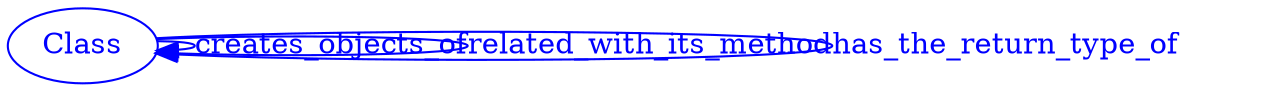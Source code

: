 digraph SubdueGraph {
  116 [label="Class",color=blue,fontcolor=blue];
  116 -> 116 [label="creates_objects_of",color=blue,fontcolor=blue];
  116 -> 116 [label="related_with_its_method",color=blue,fontcolor=blue];
  116 -> 116 [label="has_the_return_type_of",color=blue,fontcolor=blue];
}
